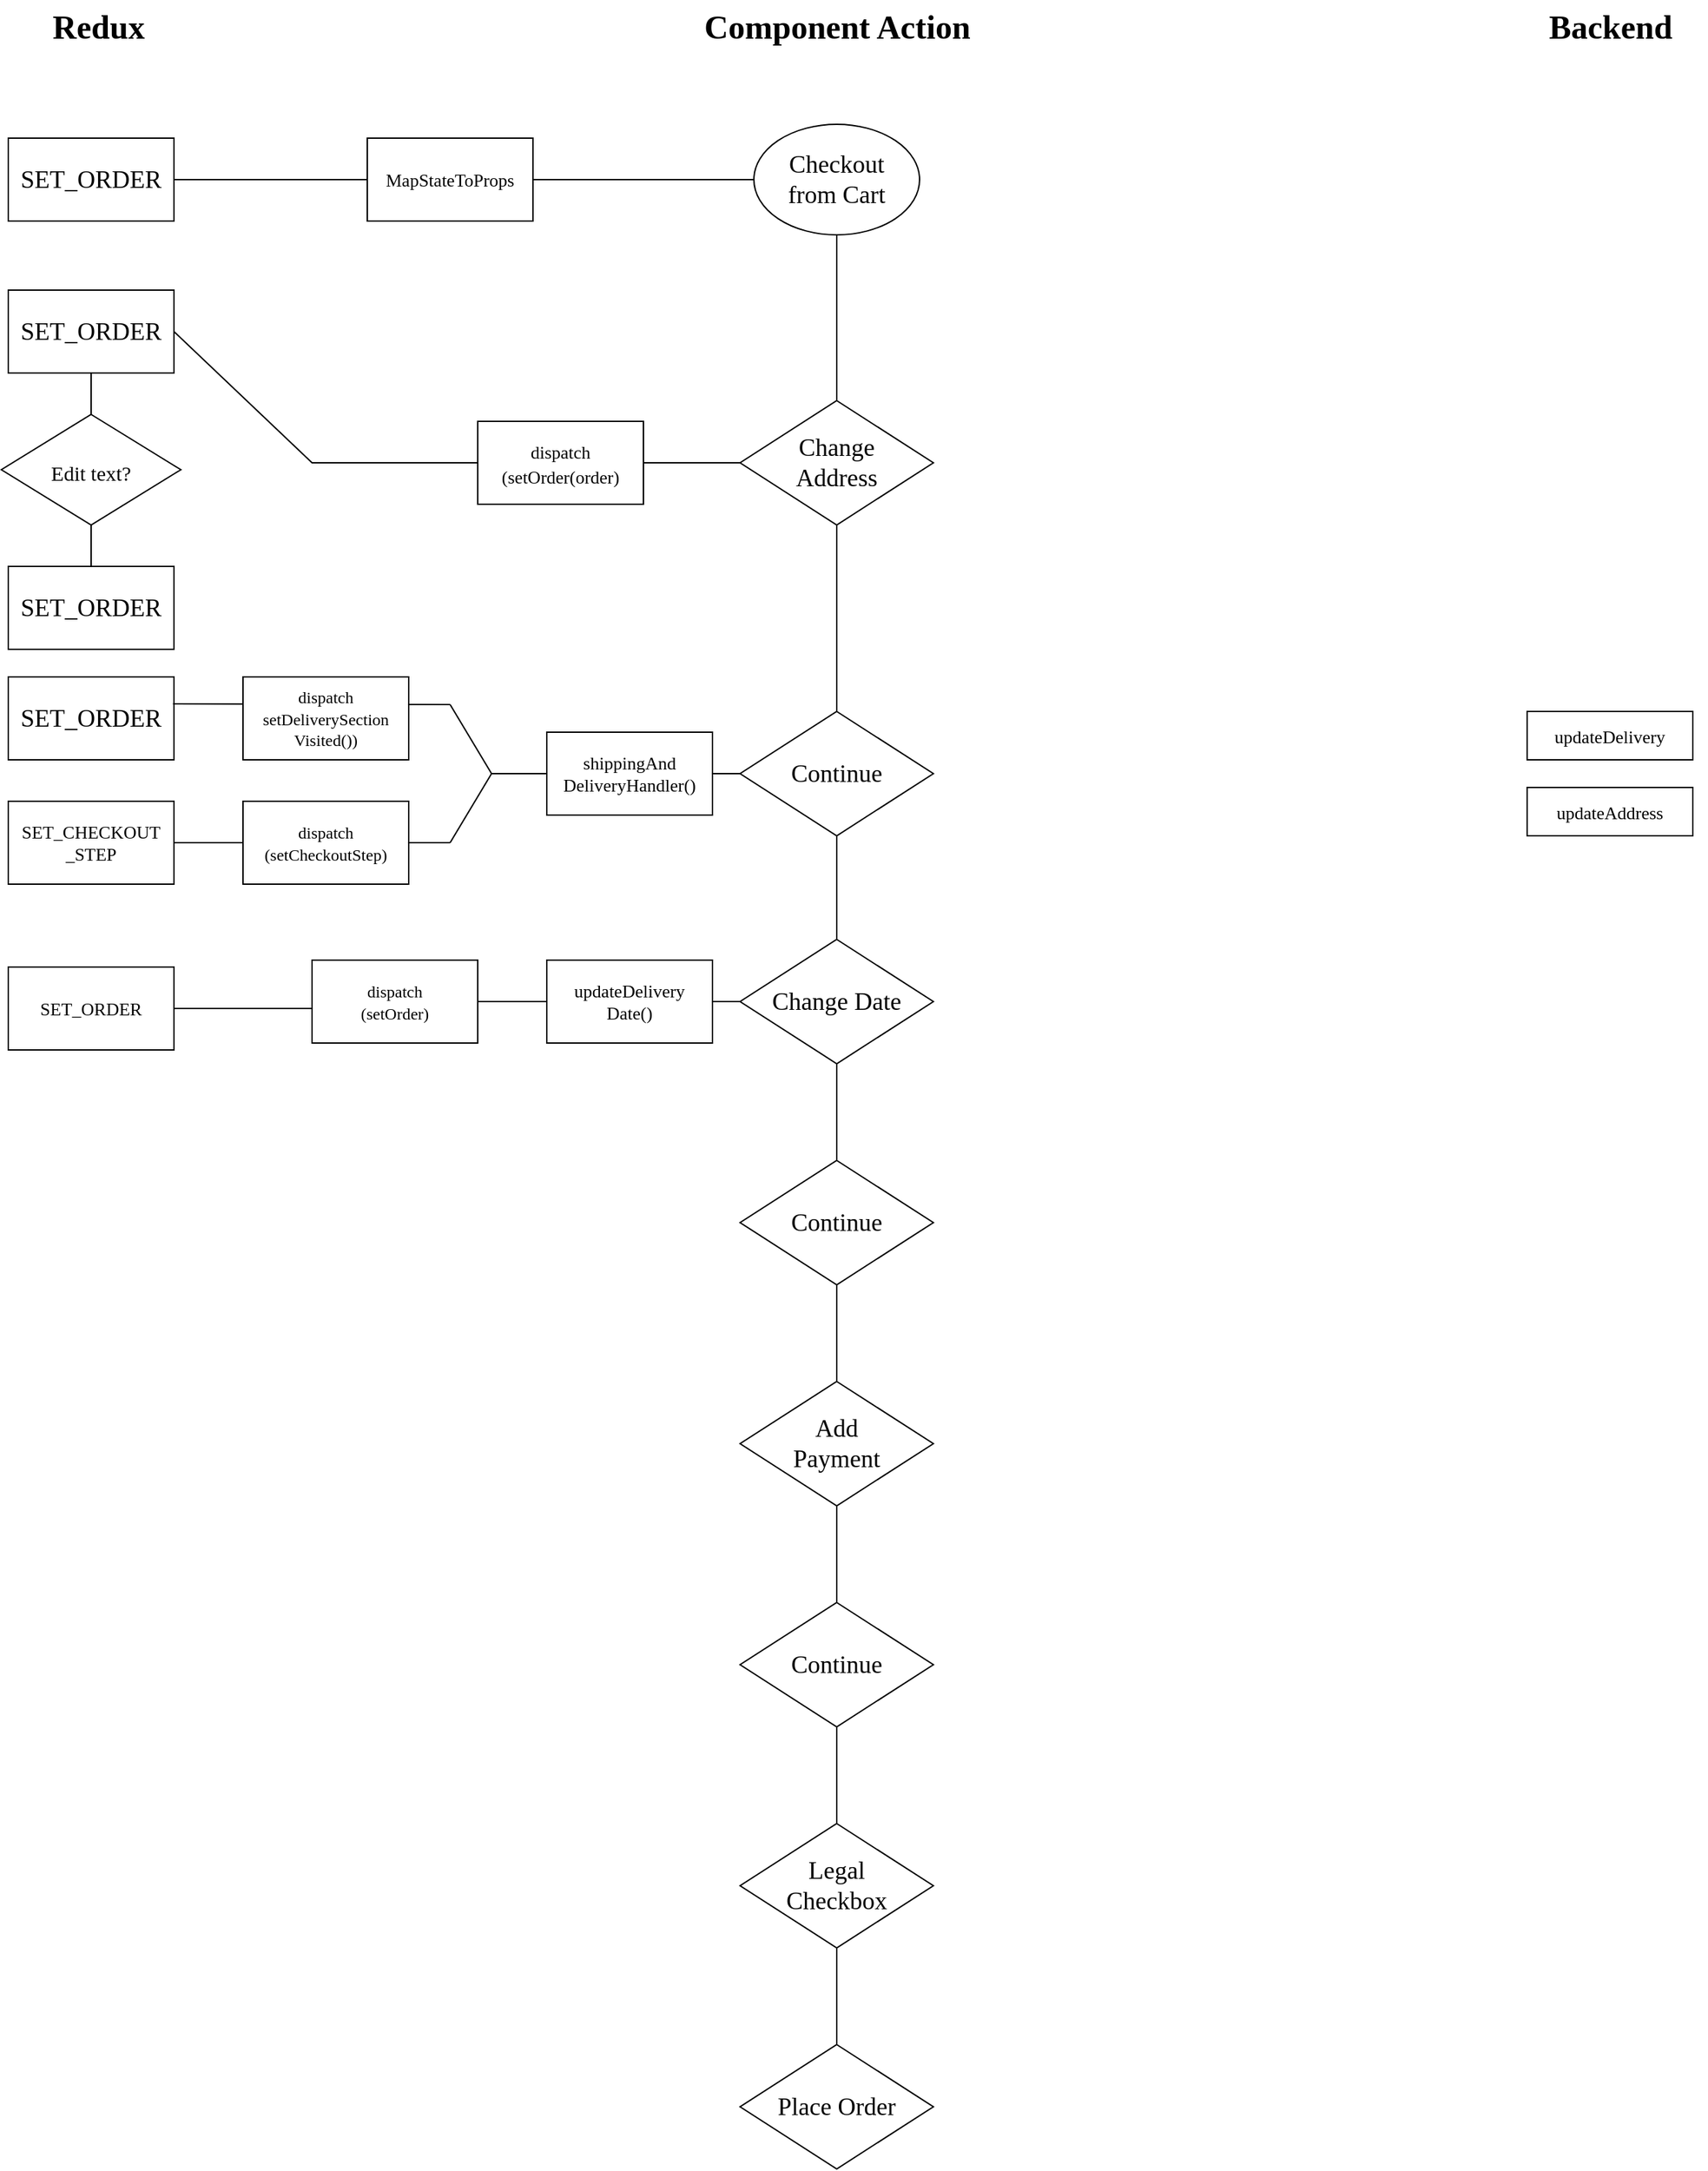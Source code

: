 <mxfile version="20.2.0" type="github">
  <diagram id="bko7JP3DCn8DELphSLIw" name="Page-1">
    <mxGraphModel dx="2188" dy="1200" grid="1" gridSize="10" guides="1" tooltips="1" connect="1" arrows="1" fold="1" page="1" pageScale="1" pageWidth="1400" pageHeight="1600" math="0" shadow="0">
      <root>
        <mxCell id="0" />
        <mxCell id="1" parent="0" />
        <mxCell id="0egfQRrpd36dfwk5SObP-22" value="" style="endArrow=none;html=1;rounded=0;fontFamily=Verdana;fontSize=15;exitX=0.5;exitY=0;exitDx=0;exitDy=0;entryX=0.5;entryY=1;entryDx=0;entryDy=0;" edge="1" parent="1" source="0egfQRrpd36dfwk5SObP-20" target="0egfQRrpd36dfwk5SObP-19">
          <mxGeometry width="50" height="50" relative="1" as="geometry">
            <mxPoint x="770" y="360" as="sourcePoint" />
            <mxPoint x="820" y="310" as="targetPoint" />
          </mxGeometry>
        </mxCell>
        <mxCell id="0egfQRrpd36dfwk5SObP-2" value="&lt;div style=&quot;font-size: 18px;&quot;&gt;&lt;font style=&quot;font-size: 18px;&quot; face=&quot;Verdana&quot;&gt;Checkout&lt;/font&gt;&lt;/div&gt;&lt;div style=&quot;font-size: 18px;&quot;&gt;&lt;font style=&quot;font-size: 18px;&quot; face=&quot;Verdana&quot;&gt;from Cart&lt;br&gt;&lt;/font&gt;&lt;/div&gt;" style="ellipse;whiteSpace=wrap;html=1;" vertex="1" parent="1">
          <mxGeometry x="640" y="120" width="120" height="80" as="geometry" />
        </mxCell>
        <mxCell id="0egfQRrpd36dfwk5SObP-3" value="" style="endArrow=none;html=1;rounded=0;fontFamily=Verdana;fontSize=18;entryX=0.5;entryY=1;entryDx=0;entryDy=0;startArrow=none;" edge="1" parent="1" source="0egfQRrpd36dfwk5SObP-6" target="0egfQRrpd36dfwk5SObP-2">
          <mxGeometry width="50" height="50" relative="1" as="geometry">
            <mxPoint x="700" y="1560" as="sourcePoint" />
            <mxPoint x="950" y="440" as="targetPoint" />
          </mxGeometry>
        </mxCell>
        <mxCell id="0egfQRrpd36dfwk5SObP-4" value="SET_ORDER" style="rounded=0;whiteSpace=wrap;html=1;fontFamily=Verdana;fontSize=18;" vertex="1" parent="1">
          <mxGeometry x="100" y="130" width="120" height="60" as="geometry" />
        </mxCell>
        <mxCell id="0egfQRrpd36dfwk5SObP-6" value="Change&lt;br&gt;Address" style="rhombus;whiteSpace=wrap;html=1;fontFamily=Verdana;fontSize=18;" vertex="1" parent="1">
          <mxGeometry x="630" y="320" width="140" height="90" as="geometry" />
        </mxCell>
        <mxCell id="0egfQRrpd36dfwk5SObP-7" value="" style="endArrow=none;html=1;rounded=0;fontFamily=Verdana;fontSize=18;entryX=0.5;entryY=1;entryDx=0;entryDy=0;" edge="1" parent="1" target="0egfQRrpd36dfwk5SObP-6">
          <mxGeometry width="50" height="50" relative="1" as="geometry">
            <mxPoint x="700" y="1560" as="sourcePoint" />
            <mxPoint x="700" y="200" as="targetPoint" />
          </mxGeometry>
        </mxCell>
        <mxCell id="0egfQRrpd36dfwk5SObP-8" value="&lt;div align=&quot;center&quot;&gt;Continue&lt;/div&gt;" style="rhombus;whiteSpace=wrap;html=1;fontFamily=Verdana;fontSize=18;align=center;" vertex="1" parent="1">
          <mxGeometry x="630" y="545" width="140" height="90" as="geometry" />
        </mxCell>
        <mxCell id="0egfQRrpd36dfwk5SObP-9" value="Change Date" style="rhombus;whiteSpace=wrap;html=1;fontFamily=Verdana;fontSize=18;" vertex="1" parent="1">
          <mxGeometry x="630" y="710" width="140" height="90" as="geometry" />
        </mxCell>
        <mxCell id="0egfQRrpd36dfwk5SObP-10" value="&lt;div&gt;Continue&lt;/div&gt;" style="rhombus;whiteSpace=wrap;html=1;fontFamily=Verdana;fontSize=18;" vertex="1" parent="1">
          <mxGeometry x="630" y="870" width="140" height="90" as="geometry" />
        </mxCell>
        <mxCell id="0egfQRrpd36dfwk5SObP-11" value="&lt;div&gt;Add &lt;br&gt;&lt;/div&gt;&lt;div&gt;Payment&lt;/div&gt;" style="rhombus;whiteSpace=wrap;html=1;fontFamily=Verdana;fontSize=18;" vertex="1" parent="1">
          <mxGeometry x="630" y="1030" width="140" height="90" as="geometry" />
        </mxCell>
        <mxCell id="0egfQRrpd36dfwk5SObP-12" value="Continue" style="rhombus;whiteSpace=wrap;html=1;fontFamily=Verdana;fontSize=18;" vertex="1" parent="1">
          <mxGeometry x="630" y="1190" width="140" height="90" as="geometry" />
        </mxCell>
        <mxCell id="0egfQRrpd36dfwk5SObP-13" value="Legal&lt;br&gt;Checkbox" style="rhombus;whiteSpace=wrap;html=1;fontFamily=Verdana;fontSize=18;" vertex="1" parent="1">
          <mxGeometry x="630" y="1350" width="140" height="90" as="geometry" />
        </mxCell>
        <mxCell id="0egfQRrpd36dfwk5SObP-14" value="Place Order" style="rhombus;whiteSpace=wrap;html=1;fontFamily=Verdana;fontSize=18;" vertex="1" parent="1">
          <mxGeometry x="630" y="1510" width="140" height="90" as="geometry" />
        </mxCell>
        <mxCell id="0egfQRrpd36dfwk5SObP-16" value="Component Action" style="text;html=1;resizable=0;autosize=1;align=center;verticalAlign=middle;points=[];fillColor=none;strokeColor=none;rounded=0;fontFamily=Verdana;fontSize=24;fontStyle=1" vertex="1" parent="1">
          <mxGeometry x="565" y="30" width="270" height="40" as="geometry" />
        </mxCell>
        <mxCell id="0egfQRrpd36dfwk5SObP-17" value="Redux" style="text;html=1;resizable=0;autosize=1;align=center;verticalAlign=middle;points=[];fillColor=none;strokeColor=none;rounded=0;fontFamily=Verdana;fontSize=24;fontStyle=1" vertex="1" parent="1">
          <mxGeometry x="110" y="30" width="110" height="40" as="geometry" />
        </mxCell>
        <mxCell id="0egfQRrpd36dfwk5SObP-18" value="&lt;div style=&quot;font-size: 24px;&quot;&gt;Backend&lt;/div&gt;" style="text;html=1;resizable=0;autosize=1;align=center;verticalAlign=middle;points=[];fillColor=none;strokeColor=none;rounded=0;fontFamily=Verdana;fontSize=24;fontStyle=1" vertex="1" parent="1">
          <mxGeometry x="1190" y="30" width="140" height="40" as="geometry" />
        </mxCell>
        <mxCell id="0egfQRrpd36dfwk5SObP-19" value="SET_ORDER" style="rounded=0;whiteSpace=wrap;html=1;fontFamily=Verdana;fontSize=18;" vertex="1" parent="1">
          <mxGeometry x="100" y="240" width="120" height="60" as="geometry" />
        </mxCell>
        <mxCell id="0egfQRrpd36dfwk5SObP-20" value="SET_ORDER" style="rounded=0;whiteSpace=wrap;html=1;fontFamily=Verdana;fontSize=18;" vertex="1" parent="1">
          <mxGeometry x="100" y="440" width="120" height="60" as="geometry" />
        </mxCell>
        <mxCell id="0egfQRrpd36dfwk5SObP-21" value="&lt;font style=&quot;font-size: 15px;&quot;&gt;Edit text?&lt;br&gt;&lt;/font&gt;" style="rhombus;whiteSpace=wrap;html=1;fontFamily=Verdana;fontSize=24;" vertex="1" parent="1">
          <mxGeometry x="95" y="330" width="130" height="80" as="geometry" />
        </mxCell>
        <mxCell id="0egfQRrpd36dfwk5SObP-23" value="" style="endArrow=none;html=1;rounded=0;fontFamily=Verdana;fontSize=15;entryX=0;entryY=0.5;entryDx=0;entryDy=0;" edge="1" parent="1" target="0egfQRrpd36dfwk5SObP-6">
          <mxGeometry width="50" height="50" relative="1" as="geometry">
            <mxPoint x="560" y="365" as="sourcePoint" />
            <mxPoint x="630" y="370" as="targetPoint" />
          </mxGeometry>
        </mxCell>
        <mxCell id="0egfQRrpd36dfwk5SObP-24" value="&lt;font style=&quot;font-size: 13px;&quot;&gt;dispatch&lt;br&gt;(setOrder(order)&lt;br&gt;&lt;/font&gt;" style="rounded=0;whiteSpace=wrap;html=1;fontFamily=Verdana;fontSize=15;" vertex="1" parent="1">
          <mxGeometry x="440" y="335" width="120" height="60" as="geometry" />
        </mxCell>
        <mxCell id="0egfQRrpd36dfwk5SObP-25" value="" style="endArrow=none;html=1;rounded=0;fontFamily=Verdana;fontSize=13;entryX=0;entryY=0.5;entryDx=0;entryDy=0;exitX=1;exitY=0.5;exitDx=0;exitDy=0;" edge="1" parent="1" source="0egfQRrpd36dfwk5SObP-19" target="0egfQRrpd36dfwk5SObP-24">
          <mxGeometry width="50" height="50" relative="1" as="geometry">
            <mxPoint x="350" y="480" as="sourcePoint" />
            <mxPoint x="400" y="430" as="targetPoint" />
            <Array as="points">
              <mxPoint x="320" y="365" />
            </Array>
          </mxGeometry>
        </mxCell>
        <mxCell id="0egfQRrpd36dfwk5SObP-26" value="" style="endArrow=none;html=1;rounded=0;fontFamily=Verdana;fontSize=13;entryX=0;entryY=0.5;entryDx=0;entryDy=0;exitX=1;exitY=0.5;exitDx=0;exitDy=0;startArrow=none;" edge="1" parent="1" source="0egfQRrpd36dfwk5SObP-27" target="0egfQRrpd36dfwk5SObP-2">
          <mxGeometry width="50" height="50" relative="1" as="geometry">
            <mxPoint x="440" y="360" as="sourcePoint" />
            <mxPoint x="490" y="310" as="targetPoint" />
          </mxGeometry>
        </mxCell>
        <mxCell id="0egfQRrpd36dfwk5SObP-27" value="MapStateToProps" style="rounded=0;whiteSpace=wrap;html=1;fontFamily=Verdana;fontSize=13;" vertex="1" parent="1">
          <mxGeometry x="360" y="130" width="120" height="60" as="geometry" />
        </mxCell>
        <mxCell id="0egfQRrpd36dfwk5SObP-28" value="" style="endArrow=none;html=1;rounded=0;fontFamily=Verdana;fontSize=13;entryX=0;entryY=0.5;entryDx=0;entryDy=0;exitX=1;exitY=0.5;exitDx=0;exitDy=0;" edge="1" parent="1" source="0egfQRrpd36dfwk5SObP-4" target="0egfQRrpd36dfwk5SObP-27">
          <mxGeometry width="50" height="50" relative="1" as="geometry">
            <mxPoint x="220" y="160" as="sourcePoint" />
            <mxPoint x="640" y="160" as="targetPoint" />
          </mxGeometry>
        </mxCell>
        <mxCell id="0egfQRrpd36dfwk5SObP-30" value="&lt;div&gt;SET_CHECKOUT&lt;/div&gt;&lt;div&gt;_STEP&lt;/div&gt;" style="rounded=0;whiteSpace=wrap;html=1;fontFamily=Verdana;fontSize=13;" vertex="1" parent="1">
          <mxGeometry x="100" y="610" width="120" height="60" as="geometry" />
        </mxCell>
        <mxCell id="0egfQRrpd36dfwk5SObP-31" value="SET_ORDER" style="rounded=0;whiteSpace=wrap;html=1;fontFamily=Verdana;fontSize=18;" vertex="1" parent="1">
          <mxGeometry x="100" y="520" width="120" height="60" as="geometry" />
        </mxCell>
        <mxCell id="0egfQRrpd36dfwk5SObP-32" value="" style="endArrow=none;html=1;rounded=0;fontFamily=Verdana;fontSize=18;entryX=0;entryY=0.5;entryDx=0;entryDy=0;" edge="1" parent="1" target="0egfQRrpd36dfwk5SObP-8">
          <mxGeometry width="50" height="50" relative="1" as="geometry">
            <mxPoint x="570" y="590" as="sourcePoint" />
            <mxPoint x="670" y="590" as="targetPoint" />
          </mxGeometry>
        </mxCell>
        <mxCell id="0egfQRrpd36dfwk5SObP-34" value="&lt;div style=&quot;font-size: 13px;&quot;&gt;&lt;font style=&quot;font-size: 13px;&quot;&gt;shippingAnd&lt;/font&gt;&lt;/div&gt;&lt;div style=&quot;font-size: 13px;&quot;&gt;&lt;font style=&quot;font-size: 13px;&quot;&gt;DeliveryHandler()&lt;/font&gt;&lt;/div&gt;" style="rounded=0;whiteSpace=wrap;html=1;fontFamily=Verdana;fontSize=13;" vertex="1" parent="1">
          <mxGeometry x="490" y="560" width="120" height="60" as="geometry" />
        </mxCell>
        <mxCell id="0egfQRrpd36dfwk5SObP-35" value="" style="endArrow=none;html=1;rounded=0;fontFamily=Verdana;fontSize=13;entryX=0;entryY=0.5;entryDx=0;entryDy=0;" edge="1" parent="1" target="0egfQRrpd36dfwk5SObP-34">
          <mxGeometry width="50" height="50" relative="1" as="geometry">
            <mxPoint x="450" y="590" as="sourcePoint" />
            <mxPoint x="670" y="590" as="targetPoint" />
          </mxGeometry>
        </mxCell>
        <mxCell id="0egfQRrpd36dfwk5SObP-36" value="" style="endArrow=none;html=1;rounded=0;fontFamily=Verdana;fontSize=13;" edge="1" parent="1">
          <mxGeometry width="50" height="50" relative="1" as="geometry">
            <mxPoint x="420" y="640" as="sourcePoint" />
            <mxPoint x="450" y="590" as="targetPoint" />
          </mxGeometry>
        </mxCell>
        <mxCell id="0egfQRrpd36dfwk5SObP-37" value="" style="endArrow=none;html=1;rounded=0;fontFamily=Verdana;fontSize=13;" edge="1" parent="1">
          <mxGeometry width="50" height="50" relative="1" as="geometry">
            <mxPoint x="450" y="590" as="sourcePoint" />
            <mxPoint x="420" y="540" as="targetPoint" />
          </mxGeometry>
        </mxCell>
        <mxCell id="0egfQRrpd36dfwk5SObP-38" value="" style="endArrow=none;html=1;rounded=0;fontFamily=Verdana;fontSize=13;exitX=0.994;exitY=0.325;exitDx=0;exitDy=0;exitPerimeter=0;" edge="1" parent="1" source="0egfQRrpd36dfwk5SObP-31">
          <mxGeometry width="50" height="50" relative="1" as="geometry">
            <mxPoint x="360" y="540" as="sourcePoint" />
            <mxPoint x="420" y="540" as="targetPoint" />
          </mxGeometry>
        </mxCell>
        <mxCell id="0egfQRrpd36dfwk5SObP-40" value="" style="endArrow=none;html=1;rounded=0;fontFamily=Verdana;fontSize=13;exitX=1;exitY=0.5;exitDx=0;exitDy=0;" edge="1" parent="1" source="0egfQRrpd36dfwk5SObP-30">
          <mxGeometry width="50" height="50" relative="1" as="geometry">
            <mxPoint x="360" y="640" as="sourcePoint" />
            <mxPoint x="420" y="640" as="targetPoint" />
          </mxGeometry>
        </mxCell>
        <mxCell id="0egfQRrpd36dfwk5SObP-41" value="updateDelivery" style="rounded=0;whiteSpace=wrap;html=1;fontFamily=Verdana;fontSize=13;" vertex="1" parent="1">
          <mxGeometry x="1200" y="545" width="120" height="35" as="geometry" />
        </mxCell>
        <mxCell id="0egfQRrpd36dfwk5SObP-42" value="&lt;font style=&quot;font-size: 12px;&quot;&gt;dispatch&lt;br&gt;setDeliverySection&lt;br&gt;Visited())&lt;/font&gt;" style="rounded=0;whiteSpace=wrap;html=1;fontFamily=Verdana;fontSize=13;" vertex="1" parent="1">
          <mxGeometry x="270" y="520" width="120" height="60" as="geometry" />
        </mxCell>
        <mxCell id="0egfQRrpd36dfwk5SObP-43" value="&lt;font style=&quot;font-size: 12px;&quot;&gt;dispatch&lt;br&gt;(setCheckoutStep)&lt;/font&gt;" style="rounded=0;whiteSpace=wrap;html=1;fontFamily=Verdana;fontSize=13;" vertex="1" parent="1">
          <mxGeometry x="270" y="610" width="120" height="60" as="geometry" />
        </mxCell>
        <mxCell id="0egfQRrpd36dfwk5SObP-44" value="" style="endArrow=none;html=1;rounded=0;fontFamily=Verdana;fontSize=12;entryX=0;entryY=0.5;entryDx=0;entryDy=0;" edge="1" parent="1" target="0egfQRrpd36dfwk5SObP-9">
          <mxGeometry width="50" height="50" relative="1" as="geometry">
            <mxPoint x="440" y="755" as="sourcePoint" />
            <mxPoint x="730" y="880" as="targetPoint" />
          </mxGeometry>
        </mxCell>
        <mxCell id="0egfQRrpd36dfwk5SObP-45" value="updateDelivery&lt;br&gt;Date()" style="rounded=0;whiteSpace=wrap;html=1;fontFamily=Verdana;fontSize=13;" vertex="1" parent="1">
          <mxGeometry x="490" y="725" width="120" height="60" as="geometry" />
        </mxCell>
        <mxCell id="0egfQRrpd36dfwk5SObP-47" value="&lt;font style=&quot;font-size: 12px;&quot;&gt;dispatch&lt;br&gt;(setOrder)&lt;/font&gt;" style="rounded=0;whiteSpace=wrap;html=1;fontFamily=Verdana;fontSize=13;" vertex="1" parent="1">
          <mxGeometry x="320" y="725" width="120" height="60" as="geometry" />
        </mxCell>
        <mxCell id="0egfQRrpd36dfwk5SObP-48" value="" style="endArrow=none;html=1;rounded=0;fontFamily=Verdana;fontSize=12;" edge="1" parent="1">
          <mxGeometry width="50" height="50" relative="1" as="geometry">
            <mxPoint x="220" y="760" as="sourcePoint" />
            <mxPoint x="320" y="760" as="targetPoint" />
          </mxGeometry>
        </mxCell>
        <mxCell id="0egfQRrpd36dfwk5SObP-49" value="SET_ORDER" style="rounded=0;whiteSpace=wrap;html=1;fontFamily=Verdana;fontSize=13;" vertex="1" parent="1">
          <mxGeometry x="100" y="730" width="120" height="60" as="geometry" />
        </mxCell>
        <mxCell id="0egfQRrpd36dfwk5SObP-50" value="&lt;div&gt;updateAddress&lt;/div&gt;" style="rounded=0;whiteSpace=wrap;html=1;fontFamily=Verdana;fontSize=13;" vertex="1" parent="1">
          <mxGeometry x="1200" y="600" width="120" height="35" as="geometry" />
        </mxCell>
      </root>
    </mxGraphModel>
  </diagram>
</mxfile>
